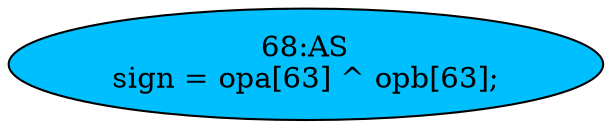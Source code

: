 strict digraph "" {
	node [label="\N"];
	"68:AS"	 [ast="<pyverilog.vparser.ast.Assign object at 0x7f284bdc4850>",
		def_var="['sign']",
		fillcolor=deepskyblue,
		label="68:AS
sign = opa[63] ^ opb[63];",
		statements="[]",
		style=filled,
		typ=Assign,
		use_var="['opa', 'opb']"];
}
